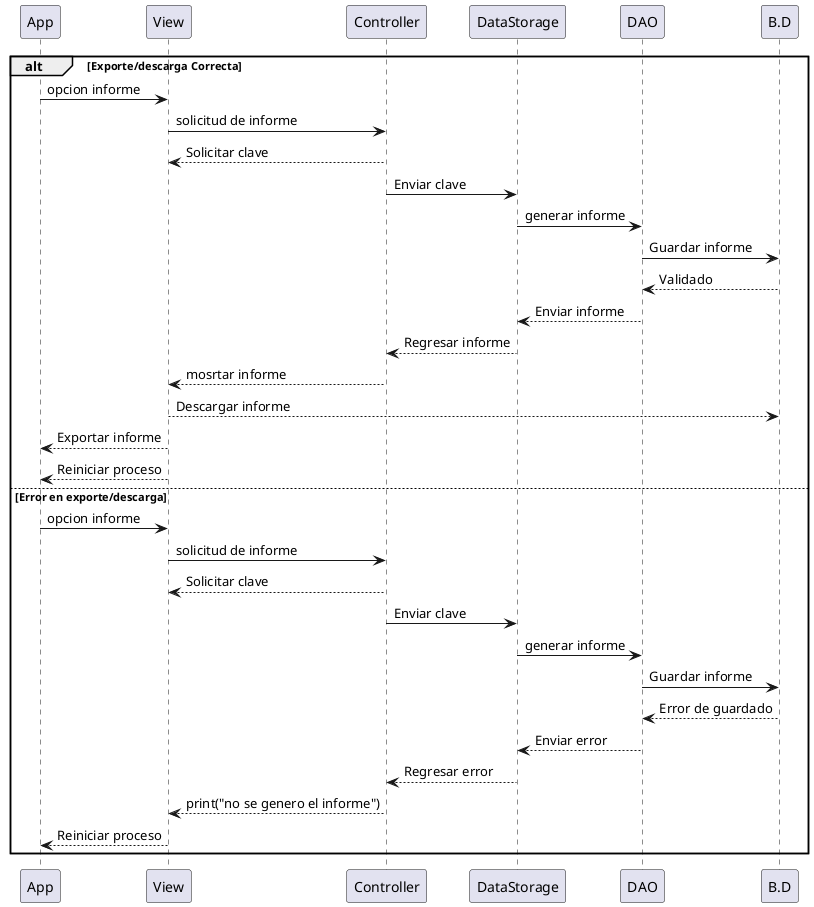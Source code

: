 @startuml

alt Exporte/descarga Correcta

    App -> View: opcion informe
    View -> Controller: solicitud de informe
    Controller --> View: Solicitar clave
    Controller -> DataStorage: Enviar clave
    DataStorage -> DAO: generar informe
    DAO -> B.D: Guardar informe
    B.D --> DAO: Validado
    DAO --> DataStorage: Enviar informe
    DataStorage --> Controller: Regresar informe
    Controller --> View: mosrtar informe
    View --> B.D: Descargar informe
    View --> App: Exportar informe
    View --> App: Reiniciar proceso


else Error en exporte/descarga
  
    App -> View: opcion informe
    View -> Controller: solicitud de informe
    Controller --> View: Solicitar clave
    Controller -> DataStorage: Enviar clave
    DataStorage -> DAO: generar informe
    DAO -> B.D: Guardar informe
    B.D --> DAO: Error de guardado
    DAO --> DataStorage: Enviar error
    DataStorage --> Controller: Regresar error
    Controller --> View: print("no se genero el informe")
    View --> App: Reiniciar proceso
end

@enduml
